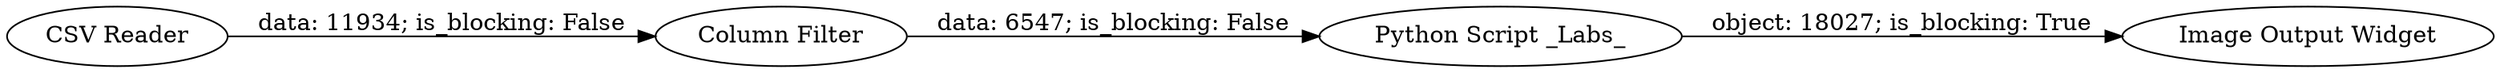 digraph {
	"-7346830333069426217_1" [label="Python Script _Labs_"]
	"-7346830333069426217_11" [label="Image Output Widget"]
	"-7346830333069426217_2" [label="CSV Reader"]
	"-7346830333069426217_3" [label="Column Filter"]
	"-7346830333069426217_1" -> "-7346830333069426217_11" [label="object: 18027; is_blocking: True"]
	"-7346830333069426217_2" -> "-7346830333069426217_3" [label="data: 11934; is_blocking: False"]
	"-7346830333069426217_3" -> "-7346830333069426217_1" [label="data: 6547; is_blocking: False"]
	rankdir=LR
}
